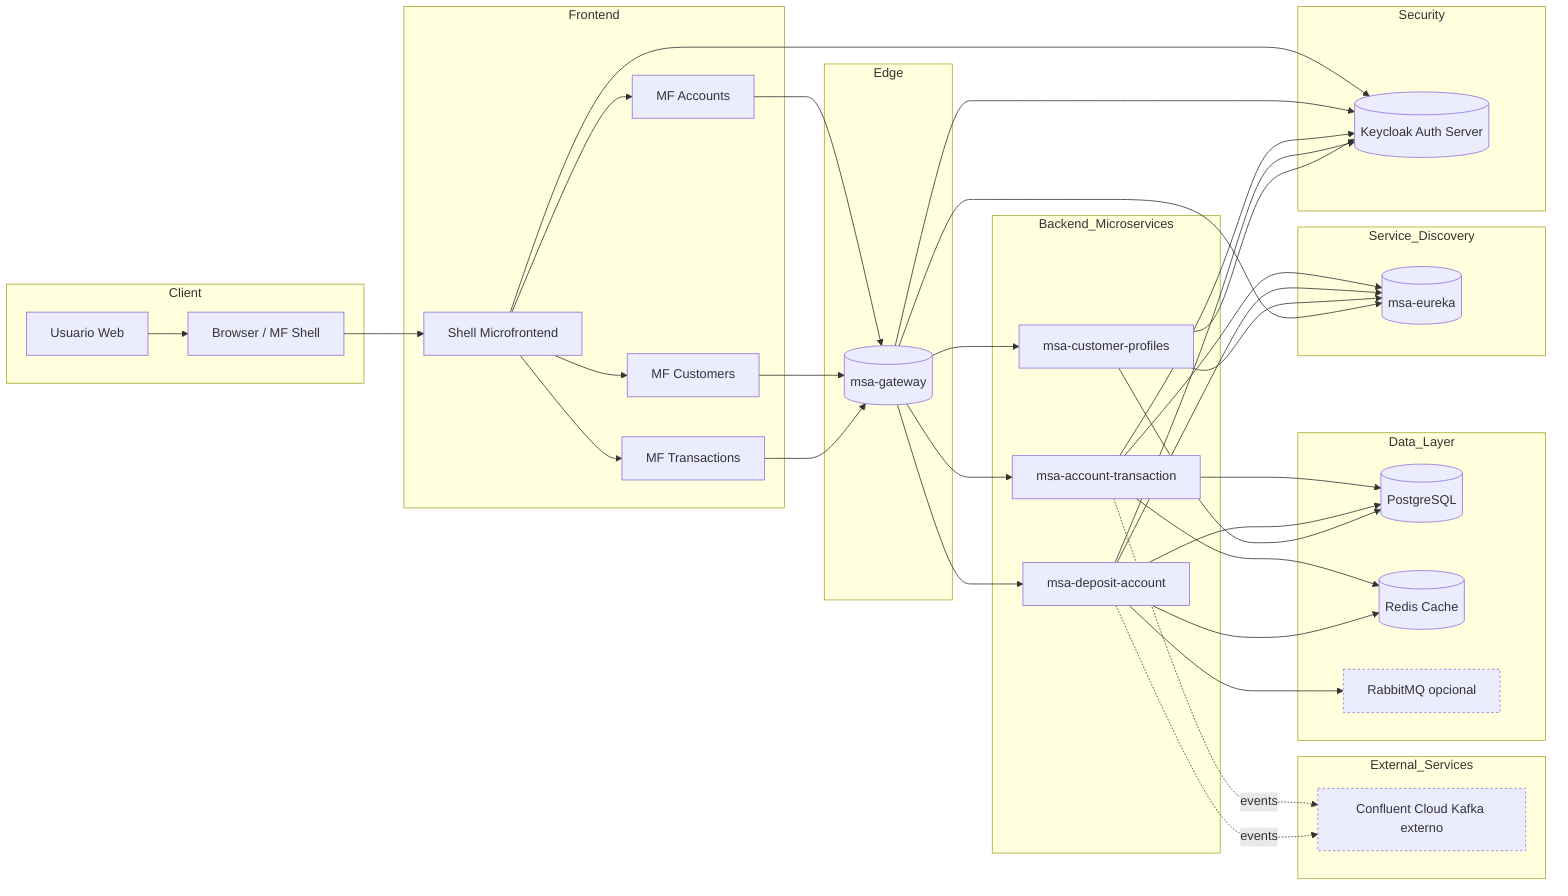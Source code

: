 %% Mermaid: Container-Level Architecture

flowchart LR
    subgraph Client
        User[Usuario Web]
        Browser[Browser / MF Shell]
    end

    subgraph Frontend
        Shell[Shell Microfrontend]
        MFE_Accounts[MF Accounts]
        MFE_Customers[MF Customers]
        MFE_Transactions[MF Transactions]
    end

    subgraph Edge
        APIGateway[(msa-gateway)]
    end

    subgraph Service_Discovery
        Eureka[(msa-eureka)]
    end

    subgraph Security
        Keycloak[(Keycloak Auth Server)]
    end

    subgraph Backend_Microservices
        svcAccountTxn[msa-account-transaction]
        svcDeposit[msa-deposit-account]
        svcCustomer[msa-customer-profiles]
    end

    subgraph Data_Layer
        Postgres[(PostgreSQL)]
        Redis[(Redis Cache)]
        Rabbit[RabbitMQ opcional]
    end

    subgraph External_Services
        Kafka[Confluent Cloud Kafka externo]
    end

    User --> Browser --> Shell
    Shell --> MFE_Accounts
    Shell --> MFE_Customers
    Shell --> MFE_Transactions

    MFE_Accounts --> APIGateway
    MFE_Customers --> APIGateway
    MFE_Transactions --> APIGateway

    APIGateway --> svcAccountTxn
    APIGateway --> svcDeposit
    APIGateway --> svcCustomer

    svcAccountTxn --> Eureka
    svcDeposit --> Eureka
    svcCustomer --> Eureka

    APIGateway --> Eureka

    Shell --> Keycloak
    APIGateway --> Keycloak
    svcAccountTxn --> Keycloak
    svcDeposit --> Keycloak
    svcCustomer --> Keycloak

    svcAccountTxn --> Postgres
    svcDeposit --> Postgres
    svcCustomer --> Postgres

    svcAccountTxn --> Redis
    svcDeposit --> Redis

    svcAccountTxn -. events .-> Kafka
    svcDeposit -. events .-> Kafka

    svcDeposit --> Rabbit

    classDef optional stroke-dasharray: 3 3;
    class Rabbit,Kafka optional;